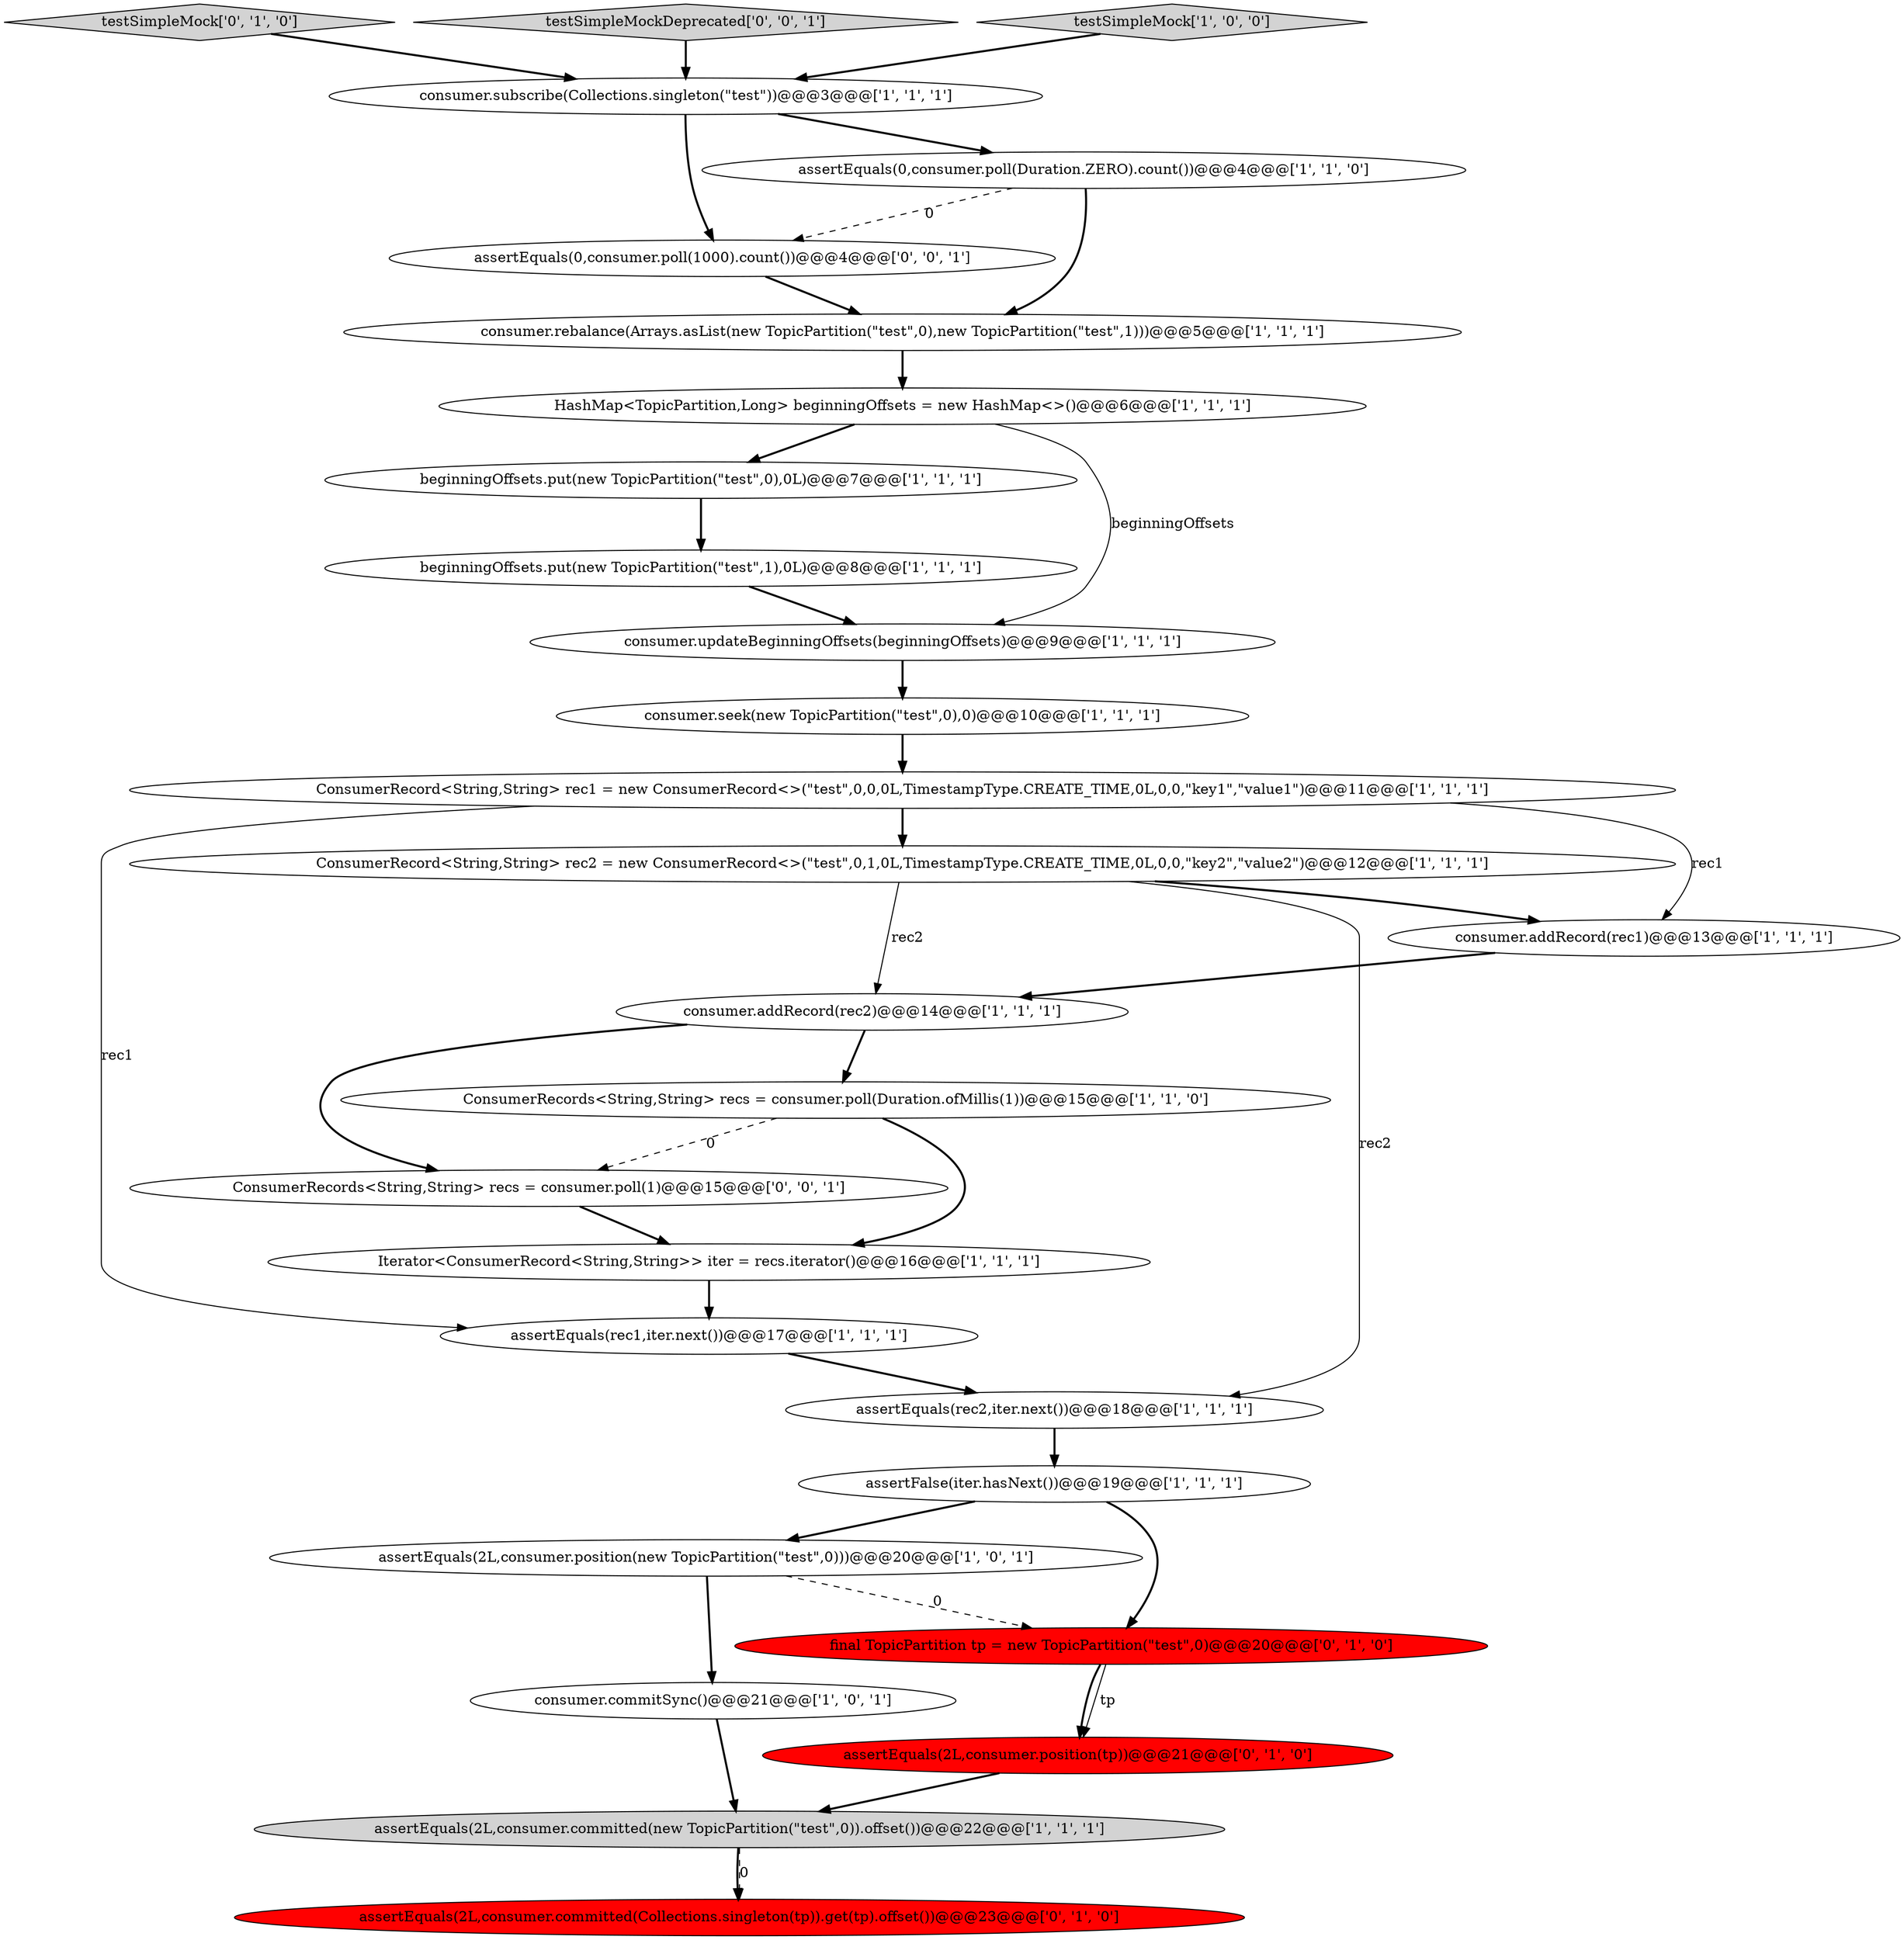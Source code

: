 digraph {
26 [style = filled, label = "assertEquals(0,consumer.poll(1000).count())@@@4@@@['0', '0', '1']", fillcolor = white, shape = ellipse image = "AAA0AAABBB3BBB"];
15 [style = filled, label = "assertEquals(2L,consumer.committed(new TopicPartition(\"test\",0)).offset())@@@22@@@['1', '1', '1']", fillcolor = lightgray, shape = ellipse image = "AAA0AAABBB1BBB"];
8 [style = filled, label = "consumer.addRecord(rec1)@@@13@@@['1', '1', '1']", fillcolor = white, shape = ellipse image = "AAA0AAABBB1BBB"];
6 [style = filled, label = "consumer.subscribe(Collections.singleton(\"test\"))@@@3@@@['1', '1', '1']", fillcolor = white, shape = ellipse image = "AAA0AAABBB1BBB"];
25 [style = filled, label = "ConsumerRecords<String,String> recs = consumer.poll(1)@@@15@@@['0', '0', '1']", fillcolor = white, shape = ellipse image = "AAA0AAABBB3BBB"];
12 [style = filled, label = "beginningOffsets.put(new TopicPartition(\"test\",1),0L)@@@8@@@['1', '1', '1']", fillcolor = white, shape = ellipse image = "AAA0AAABBB1BBB"];
10 [style = filled, label = "ConsumerRecord<String,String> rec2 = new ConsumerRecord<>(\"test\",0,1,0L,TimestampType.CREATE_TIME,0L,0,0,\"key2\",\"value2\")@@@12@@@['1', '1', '1']", fillcolor = white, shape = ellipse image = "AAA0AAABBB1BBB"];
13 [style = filled, label = "consumer.updateBeginningOffsets(beginningOffsets)@@@9@@@['1', '1', '1']", fillcolor = white, shape = ellipse image = "AAA0AAABBB1BBB"];
7 [style = filled, label = "assertEquals(2L,consumer.position(new TopicPartition(\"test\",0)))@@@20@@@['1', '0', '1']", fillcolor = white, shape = ellipse image = "AAA0AAABBB1BBB"];
19 [style = filled, label = "ConsumerRecords<String,String> recs = consumer.poll(Duration.ofMillis(1))@@@15@@@['1', '1', '0']", fillcolor = white, shape = ellipse image = "AAA0AAABBB1BBB"];
4 [style = filled, label = "consumer.rebalance(Arrays.asList(new TopicPartition(\"test\",0),new TopicPartition(\"test\",1)))@@@5@@@['1', '1', '1']", fillcolor = white, shape = ellipse image = "AAA0AAABBB1BBB"];
9 [style = filled, label = "consumer.seek(new TopicPartition(\"test\",0),0)@@@10@@@['1', '1', '1']", fillcolor = white, shape = ellipse image = "AAA0AAABBB1BBB"];
21 [style = filled, label = "final TopicPartition tp = new TopicPartition(\"test\",0)@@@20@@@['0', '1', '0']", fillcolor = red, shape = ellipse image = "AAA1AAABBB2BBB"];
23 [style = filled, label = "assertEquals(2L,consumer.committed(Collections.singleton(tp)).get(tp).offset())@@@23@@@['0', '1', '0']", fillcolor = red, shape = ellipse image = "AAA1AAABBB2BBB"];
17 [style = filled, label = "beginningOffsets.put(new TopicPartition(\"test\",0),0L)@@@7@@@['1', '1', '1']", fillcolor = white, shape = ellipse image = "AAA0AAABBB1BBB"];
2 [style = filled, label = "consumer.commitSync()@@@21@@@['1', '0', '1']", fillcolor = white, shape = ellipse image = "AAA0AAABBB1BBB"];
16 [style = filled, label = "HashMap<TopicPartition,Long> beginningOffsets = new HashMap<>()@@@6@@@['1', '1', '1']", fillcolor = white, shape = ellipse image = "AAA0AAABBB1BBB"];
11 [style = filled, label = "assertEquals(0,consumer.poll(Duration.ZERO).count())@@@4@@@['1', '1', '0']", fillcolor = white, shape = ellipse image = "AAA0AAABBB1BBB"];
1 [style = filled, label = "assertEquals(rec2,iter.next())@@@18@@@['1', '1', '1']", fillcolor = white, shape = ellipse image = "AAA0AAABBB1BBB"];
3 [style = filled, label = "assertEquals(rec1,iter.next())@@@17@@@['1', '1', '1']", fillcolor = white, shape = ellipse image = "AAA0AAABBB1BBB"];
24 [style = filled, label = "assertEquals(2L,consumer.position(tp))@@@21@@@['0', '1', '0']", fillcolor = red, shape = ellipse image = "AAA1AAABBB2BBB"];
5 [style = filled, label = "assertFalse(iter.hasNext())@@@19@@@['1', '1', '1']", fillcolor = white, shape = ellipse image = "AAA0AAABBB1BBB"];
18 [style = filled, label = "consumer.addRecord(rec2)@@@14@@@['1', '1', '1']", fillcolor = white, shape = ellipse image = "AAA0AAABBB1BBB"];
20 [style = filled, label = "Iterator<ConsumerRecord<String,String>> iter = recs.iterator()@@@16@@@['1', '1', '1']", fillcolor = white, shape = ellipse image = "AAA0AAABBB1BBB"];
22 [style = filled, label = "testSimpleMock['0', '1', '0']", fillcolor = lightgray, shape = diamond image = "AAA0AAABBB2BBB"];
27 [style = filled, label = "testSimpleMockDeprecated['0', '0', '1']", fillcolor = lightgray, shape = diamond image = "AAA0AAABBB3BBB"];
0 [style = filled, label = "testSimpleMock['1', '0', '0']", fillcolor = lightgray, shape = diamond image = "AAA0AAABBB1BBB"];
14 [style = filled, label = "ConsumerRecord<String,String> rec1 = new ConsumerRecord<>(\"test\",0,0,0L,TimestampType.CREATE_TIME,0L,0,0,\"key1\",\"value1\")@@@11@@@['1', '1', '1']", fillcolor = white, shape = ellipse image = "AAA0AAABBB1BBB"];
1->5 [style = bold, label=""];
15->23 [style = bold, label=""];
7->21 [style = dashed, label="0"];
6->26 [style = bold, label=""];
15->23 [style = dashed, label="0"];
3->1 [style = bold, label=""];
0->6 [style = bold, label=""];
14->8 [style = solid, label="rec1"];
8->18 [style = bold, label=""];
19->20 [style = bold, label=""];
11->4 [style = bold, label=""];
11->26 [style = dashed, label="0"];
18->19 [style = bold, label=""];
14->10 [style = bold, label=""];
10->18 [style = solid, label="rec2"];
21->24 [style = bold, label=""];
20->3 [style = bold, label=""];
16->17 [style = bold, label=""];
26->4 [style = bold, label=""];
27->6 [style = bold, label=""];
5->21 [style = bold, label=""];
12->13 [style = bold, label=""];
25->20 [style = bold, label=""];
10->1 [style = solid, label="rec2"];
17->12 [style = bold, label=""];
16->13 [style = solid, label="beginningOffsets"];
10->8 [style = bold, label=""];
14->3 [style = solid, label="rec1"];
7->2 [style = bold, label=""];
6->11 [style = bold, label=""];
2->15 [style = bold, label=""];
9->14 [style = bold, label=""];
18->25 [style = bold, label=""];
5->7 [style = bold, label=""];
13->9 [style = bold, label=""];
19->25 [style = dashed, label="0"];
21->24 [style = solid, label="tp"];
4->16 [style = bold, label=""];
22->6 [style = bold, label=""];
24->15 [style = bold, label=""];
}
